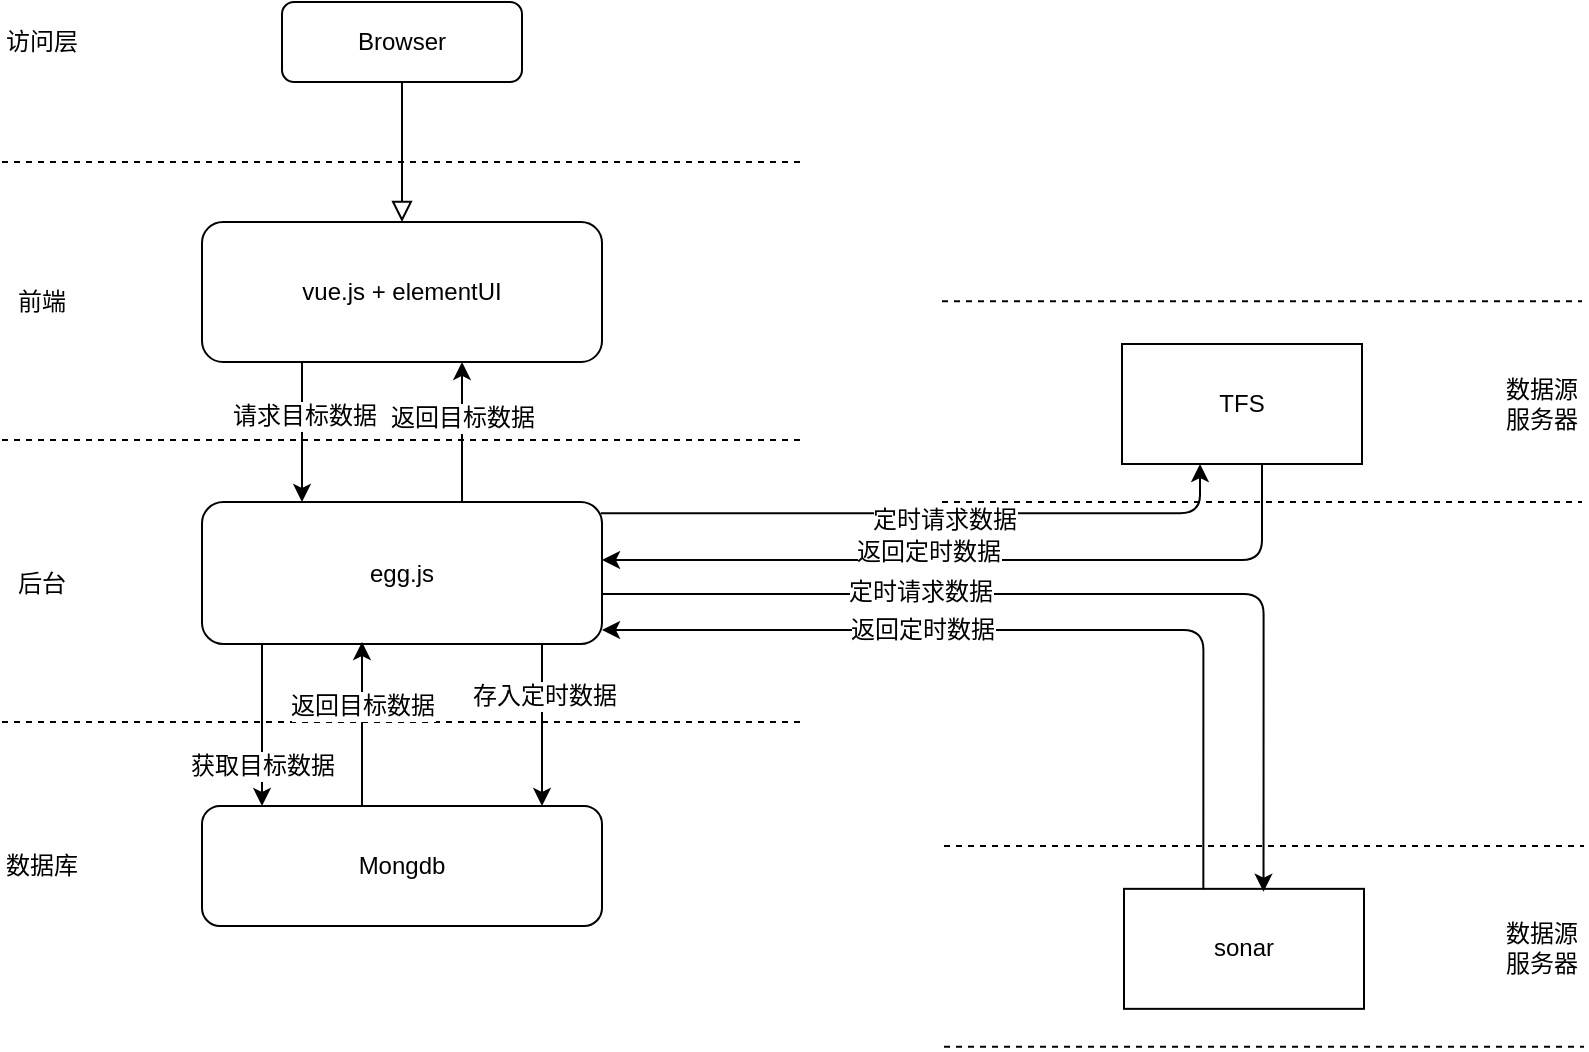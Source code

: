 <mxfile version="14.9.2" type="github">
  <diagram id="C5RBs43oDa-KdzZeNtuy" name="Page-1">
    <mxGraphModel dx="1185" dy="662" grid="1" gridSize="10" guides="1" tooltips="1" connect="1" arrows="1" fold="1" page="1" pageScale="1" pageWidth="827" pageHeight="1169" math="0" shadow="0">
      <root>
        <mxCell id="WIyWlLk6GJQsqaUBKTNV-0" />
        <mxCell id="WIyWlLk6GJQsqaUBKTNV-1" parent="WIyWlLk6GJQsqaUBKTNV-0" />
        <mxCell id="WIyWlLk6GJQsqaUBKTNV-2" value="" style="rounded=0;html=1;jettySize=auto;orthogonalLoop=1;fontSize=11;endArrow=block;endFill=0;endSize=8;strokeWidth=1;shadow=0;labelBackgroundColor=none;edgeStyle=orthogonalEdgeStyle;exitX=0.5;exitY=1;exitDx=0;exitDy=0;" parent="WIyWlLk6GJQsqaUBKTNV-1" source="WIyWlLk6GJQsqaUBKTNV-3" edge="1">
          <mxGeometry relative="1" as="geometry">
            <mxPoint x="250" y="210.0" as="sourcePoint" />
            <mxPoint x="250" y="290" as="targetPoint" />
          </mxGeometry>
        </mxCell>
        <mxCell id="WIyWlLk6GJQsqaUBKTNV-3" value="Browser" style="rounded=1;whiteSpace=wrap;html=1;fontSize=12;glass=0;strokeWidth=1;shadow=0;" parent="WIyWlLk6GJQsqaUBKTNV-1" vertex="1">
          <mxGeometry x="190" y="180" width="120" height="40" as="geometry" />
        </mxCell>
        <mxCell id="jq6u_ONpxDWR8st99hKC-2" value="" style="endArrow=classic;html=1;entryX=0.25;entryY=0;entryDx=0;entryDy=0;" edge="1" parent="WIyWlLk6GJQsqaUBKTNV-1" target="jq6u_ONpxDWR8st99hKC-4">
          <mxGeometry width="50" height="50" relative="1" as="geometry">
            <mxPoint x="200" y="360" as="sourcePoint" />
            <mxPoint x="250" y="430" as="targetPoint" />
          </mxGeometry>
        </mxCell>
        <mxCell id="jq6u_ONpxDWR8st99hKC-67" value="请求目标数据" style="edgeLabel;html=1;align=center;verticalAlign=middle;resizable=0;points=[];fontSize=12;" vertex="1" connectable="0" parent="jq6u_ONpxDWR8st99hKC-2">
          <mxGeometry x="-0.248" y="1" relative="1" as="geometry">
            <mxPoint as="offset" />
          </mxGeometry>
        </mxCell>
        <mxCell id="jq6u_ONpxDWR8st99hKC-3" value="vue.js + elementUI" style="rounded=1;whiteSpace=wrap;html=1;" vertex="1" parent="WIyWlLk6GJQsqaUBKTNV-1">
          <mxGeometry x="150" y="290" width="200" height="70" as="geometry" />
        </mxCell>
        <mxCell id="jq6u_ONpxDWR8st99hKC-4" value="egg.js" style="rounded=1;whiteSpace=wrap;html=1;" vertex="1" parent="WIyWlLk6GJQsqaUBKTNV-1">
          <mxGeometry x="150" y="430" width="200" height="71" as="geometry" />
        </mxCell>
        <mxCell id="jq6u_ONpxDWR8st99hKC-7" value="" style="endArrow=none;dashed=1;html=1;fontSize=12;" edge="1" parent="WIyWlLk6GJQsqaUBKTNV-1">
          <mxGeometry width="50" height="50" relative="1" as="geometry">
            <mxPoint x="50" y="260" as="sourcePoint" />
            <mxPoint x="450" y="260" as="targetPoint" />
          </mxGeometry>
        </mxCell>
        <mxCell id="jq6u_ONpxDWR8st99hKC-8" value="访问层" style="text;html=1;strokeColor=none;fillColor=none;align=center;verticalAlign=middle;whiteSpace=wrap;rounded=0;fontSize=12;" vertex="1" parent="WIyWlLk6GJQsqaUBKTNV-1">
          <mxGeometry x="50" y="190" width="40" height="20" as="geometry" />
        </mxCell>
        <mxCell id="jq6u_ONpxDWR8st99hKC-9" value="" style="endArrow=none;dashed=1;html=1;fontSize=12;" edge="1" parent="WIyWlLk6GJQsqaUBKTNV-1">
          <mxGeometry width="50" height="50" relative="1" as="geometry">
            <mxPoint x="50" y="399" as="sourcePoint" />
            <mxPoint x="450" y="399" as="targetPoint" />
          </mxGeometry>
        </mxCell>
        <mxCell id="jq6u_ONpxDWR8st99hKC-12" value="前端" style="text;html=1;strokeColor=none;fillColor=none;align=center;verticalAlign=middle;whiteSpace=wrap;rounded=0;fontSize=12;" vertex="1" parent="WIyWlLk6GJQsqaUBKTNV-1">
          <mxGeometry x="50" y="320" width="40" height="20" as="geometry" />
        </mxCell>
        <mxCell id="jq6u_ONpxDWR8st99hKC-13" value="后台" style="text;html=1;strokeColor=none;fillColor=none;align=center;verticalAlign=middle;whiteSpace=wrap;rounded=0;fontSize=12;" vertex="1" parent="WIyWlLk6GJQsqaUBKTNV-1">
          <mxGeometry x="50" y="461" width="40" height="20" as="geometry" />
        </mxCell>
        <mxCell id="jq6u_ONpxDWR8st99hKC-21" value="" style="endArrow=classic;html=1;exitX=0.5;exitY=1;exitDx=0;exitDy=0;entryX=0.5;entryY=0;entryDx=0;entryDy=0;" edge="1" parent="WIyWlLk6GJQsqaUBKTNV-1">
          <mxGeometry width="50" height="50" relative="1" as="geometry">
            <mxPoint x="180" y="501.0" as="sourcePoint" />
            <mxPoint x="180" y="582" as="targetPoint" />
          </mxGeometry>
        </mxCell>
        <mxCell id="jq6u_ONpxDWR8st99hKC-59" value="获取目标数据" style="edgeLabel;html=1;align=center;verticalAlign=middle;resizable=0;points=[];fontSize=12;" vertex="1" connectable="0" parent="jq6u_ONpxDWR8st99hKC-21">
          <mxGeometry x="0.51" relative="1" as="geometry">
            <mxPoint as="offset" />
          </mxGeometry>
        </mxCell>
        <mxCell id="jq6u_ONpxDWR8st99hKC-22" value="Mongdb" style="rounded=1;whiteSpace=wrap;html=1;" vertex="1" parent="WIyWlLk6GJQsqaUBKTNV-1">
          <mxGeometry x="150" y="582" width="200" height="60" as="geometry" />
        </mxCell>
        <mxCell id="jq6u_ONpxDWR8st99hKC-23" value="" style="endArrow=none;dashed=1;html=1;fontSize=12;" edge="1" parent="WIyWlLk6GJQsqaUBKTNV-1">
          <mxGeometry width="50" height="50" relative="1" as="geometry">
            <mxPoint x="50" y="540" as="sourcePoint" />
            <mxPoint x="450" y="540" as="targetPoint" />
          </mxGeometry>
        </mxCell>
        <mxCell id="jq6u_ONpxDWR8st99hKC-24" value="数据库" style="text;html=1;strokeColor=none;fillColor=none;align=center;verticalAlign=middle;whiteSpace=wrap;rounded=0;fontSize=12;" vertex="1" parent="WIyWlLk6GJQsqaUBKTNV-1">
          <mxGeometry x="50" y="602" width="40" height="20" as="geometry" />
        </mxCell>
        <mxCell id="jq6u_ONpxDWR8st99hKC-25" value="TFS" style="rounded=0;whiteSpace=wrap;html=1;fontSize=12;verticalAlign=middle;align=center;horizontal=1;" vertex="1" parent="WIyWlLk6GJQsqaUBKTNV-1">
          <mxGeometry x="610" y="351" width="120" height="60" as="geometry" />
        </mxCell>
        <mxCell id="jq6u_ONpxDWR8st99hKC-35" value="" style="endArrow=none;dashed=1;html=1;fontSize=12;" edge="1" parent="WIyWlLk6GJQsqaUBKTNV-1">
          <mxGeometry width="50" height="50" relative="1" as="geometry">
            <mxPoint x="520" y="329.58" as="sourcePoint" />
            <mxPoint x="840" y="329.58" as="targetPoint" />
          </mxGeometry>
        </mxCell>
        <mxCell id="jq6u_ONpxDWR8st99hKC-36" value="" style="endArrow=none;dashed=1;html=1;fontSize=12;" edge="1" parent="WIyWlLk6GJQsqaUBKTNV-1">
          <mxGeometry width="50" height="50" relative="1" as="geometry">
            <mxPoint x="520" y="430.0" as="sourcePoint" />
            <mxPoint x="840" y="430.0" as="targetPoint" />
          </mxGeometry>
        </mxCell>
        <mxCell id="jq6u_ONpxDWR8st99hKC-39" value="sonar" style="rounded=0;whiteSpace=wrap;html=1;fontSize=12;verticalAlign=middle;align=center;horizontal=1;" vertex="1" parent="WIyWlLk6GJQsqaUBKTNV-1">
          <mxGeometry x="611" y="623.42" width="120" height="60" as="geometry" />
        </mxCell>
        <mxCell id="jq6u_ONpxDWR8st99hKC-43" value="" style="endArrow=none;dashed=1;html=1;fontSize=12;" edge="1" parent="WIyWlLk6GJQsqaUBKTNV-1">
          <mxGeometry width="50" height="50" relative="1" as="geometry">
            <mxPoint x="521" y="602.0" as="sourcePoint" />
            <mxPoint x="841" y="602.0" as="targetPoint" />
          </mxGeometry>
        </mxCell>
        <mxCell id="jq6u_ONpxDWR8st99hKC-44" value="" style="endArrow=none;dashed=1;html=1;fontSize=12;" edge="1" parent="WIyWlLk6GJQsqaUBKTNV-1">
          <mxGeometry width="50" height="50" relative="1" as="geometry">
            <mxPoint x="521" y="702.42" as="sourcePoint" />
            <mxPoint x="841" y="702.42" as="targetPoint" />
          </mxGeometry>
        </mxCell>
        <mxCell id="jq6u_ONpxDWR8st99hKC-45" value="" style="edgeStyle=segmentEdgeStyle;endArrow=classic;html=1;fontSize=12;verticalAlign=middle;exitX=0.997;exitY=0.135;exitDx=0;exitDy=0;exitPerimeter=0;" edge="1" parent="WIyWlLk6GJQsqaUBKTNV-1">
          <mxGeometry width="50" height="50" relative="1" as="geometry">
            <mxPoint x="349.4" y="435.585" as="sourcePoint" />
            <mxPoint x="649" y="411" as="targetPoint" />
          </mxGeometry>
        </mxCell>
        <mxCell id="jq6u_ONpxDWR8st99hKC-46" value="定时请求数据" style="edgeLabel;html=1;align=center;verticalAlign=middle;resizable=0;points=[];fontSize=12;" vertex="1" connectable="0" parent="jq6u_ONpxDWR8st99hKC-45">
          <mxGeometry x="0.055" y="-3" relative="1" as="geometry">
            <mxPoint as="offset" />
          </mxGeometry>
        </mxCell>
        <mxCell id="jq6u_ONpxDWR8st99hKC-47" value="" style="edgeStyle=segmentEdgeStyle;endArrow=classic;html=1;fontSize=12;verticalAlign=middle;" edge="1" parent="WIyWlLk6GJQsqaUBKTNV-1" target="jq6u_ONpxDWR8st99hKC-4">
          <mxGeometry width="50" height="50" relative="1" as="geometry">
            <mxPoint x="680" y="411" as="sourcePoint" />
            <mxPoint x="352" y="459" as="targetPoint" />
            <Array as="points">
              <mxPoint x="680" y="459" />
            </Array>
          </mxGeometry>
        </mxCell>
        <mxCell id="jq6u_ONpxDWR8st99hKC-48" value="返回定时数据" style="edgeLabel;html=1;align=center;verticalAlign=middle;resizable=0;points=[];fontSize=12;" vertex="1" connectable="0" parent="jq6u_ONpxDWR8st99hKC-47">
          <mxGeometry x="0.137" y="-1" relative="1" as="geometry">
            <mxPoint y="-3" as="offset" />
          </mxGeometry>
        </mxCell>
        <mxCell id="jq6u_ONpxDWR8st99hKC-49" value="" style="edgeStyle=segmentEdgeStyle;endArrow=classic;html=1;fontSize=12;verticalAlign=middle;entryX=0.698;entryY=0.024;entryDx=0;entryDy=0;entryPerimeter=0;" edge="1" parent="WIyWlLk6GJQsqaUBKTNV-1">
          <mxGeometry width="50" height="50" relative="1" as="geometry">
            <mxPoint x="350" y="476" as="sourcePoint" />
            <mxPoint x="680.76" y="624.86" as="targetPoint" />
            <Array as="points">
              <mxPoint x="681" y="476" />
            </Array>
          </mxGeometry>
        </mxCell>
        <mxCell id="jq6u_ONpxDWR8st99hKC-51" value="定时请求数据" style="edgeLabel;html=1;align=center;verticalAlign=middle;resizable=0;points=[];fontSize=12;" vertex="1" connectable="0" parent="jq6u_ONpxDWR8st99hKC-49">
          <mxGeometry x="-0.336" y="1" relative="1" as="geometry">
            <mxPoint as="offset" />
          </mxGeometry>
        </mxCell>
        <mxCell id="jq6u_ONpxDWR8st99hKC-50" value="" style="edgeStyle=segmentEdgeStyle;endArrow=classic;html=1;fontSize=12;verticalAlign=middle;exitX=0.364;exitY=0.005;exitDx=0;exitDy=0;exitPerimeter=0;" edge="1" parent="WIyWlLk6GJQsqaUBKTNV-1">
          <mxGeometry width="50" height="50" relative="1" as="geometry">
            <mxPoint x="650.68" y="623.72" as="sourcePoint" />
            <mxPoint x="350" y="494" as="targetPoint" />
            <Array as="points">
              <mxPoint x="651" y="494" />
            </Array>
          </mxGeometry>
        </mxCell>
        <mxCell id="jq6u_ONpxDWR8st99hKC-66" value="返回定时数据" style="edgeLabel;html=1;align=center;verticalAlign=middle;resizable=0;points=[];fontSize=12;" vertex="1" connectable="0" parent="jq6u_ONpxDWR8st99hKC-50">
          <mxGeometry x="0.26" relative="1" as="geometry">
            <mxPoint as="offset" />
          </mxGeometry>
        </mxCell>
        <mxCell id="jq6u_ONpxDWR8st99hKC-53" value="" style="endArrow=classic;html=1;exitX=0.5;exitY=1;exitDx=0;exitDy=0;entryX=0.5;entryY=0;entryDx=0;entryDy=0;" edge="1" parent="WIyWlLk6GJQsqaUBKTNV-1">
          <mxGeometry width="50" height="50" relative="1" as="geometry">
            <mxPoint x="320" y="501" as="sourcePoint" />
            <mxPoint x="320" y="582" as="targetPoint" />
          </mxGeometry>
        </mxCell>
        <mxCell id="jq6u_ONpxDWR8st99hKC-56" value="存入定时数据" style="edgeLabel;html=1;align=center;verticalAlign=middle;resizable=0;points=[];fontSize=12;" vertex="1" connectable="0" parent="jq6u_ONpxDWR8st99hKC-53">
          <mxGeometry x="-0.374" y="1" relative="1" as="geometry">
            <mxPoint as="offset" />
          </mxGeometry>
        </mxCell>
        <mxCell id="jq6u_ONpxDWR8st99hKC-54" value="数据源服务器" style="text;html=1;strokeColor=none;fillColor=none;align=center;verticalAlign=middle;whiteSpace=wrap;rounded=0;fontSize=12;" vertex="1" parent="WIyWlLk6GJQsqaUBKTNV-1">
          <mxGeometry x="800" y="371" width="40" height="20" as="geometry" />
        </mxCell>
        <mxCell id="jq6u_ONpxDWR8st99hKC-55" value="" style="endArrow=classic;html=1;exitX=0.5;exitY=1;exitDx=0;exitDy=0;entryX=0.4;entryY=0.986;entryDx=0;entryDy=0;entryPerimeter=0;" edge="1" parent="WIyWlLk6GJQsqaUBKTNV-1" target="jq6u_ONpxDWR8st99hKC-4">
          <mxGeometry width="50" height="50" relative="1" as="geometry">
            <mxPoint x="230" y="582" as="sourcePoint" />
            <mxPoint x="230" y="663" as="targetPoint" />
          </mxGeometry>
        </mxCell>
        <mxCell id="jq6u_ONpxDWR8st99hKC-57" value="返回目标数据" style="edgeLabel;html=1;align=center;verticalAlign=middle;resizable=0;points=[];fontSize=12;" vertex="1" connectable="0" parent="jq6u_ONpxDWR8st99hKC-55">
          <mxGeometry x="0.215" relative="1" as="geometry">
            <mxPoint as="offset" />
          </mxGeometry>
        </mxCell>
        <mxCell id="jq6u_ONpxDWR8st99hKC-61" value="数据源服务器" style="text;html=1;strokeColor=none;fillColor=none;align=center;verticalAlign=middle;whiteSpace=wrap;rounded=0;fontSize=12;" vertex="1" parent="WIyWlLk6GJQsqaUBKTNV-1">
          <mxGeometry x="800" y="643.42" width="40" height="20" as="geometry" />
        </mxCell>
        <mxCell id="jq6u_ONpxDWR8st99hKC-62" value="" style="endArrow=classic;html=1;entryX=0.4;entryY=0.986;entryDx=0;entryDy=0;entryPerimeter=0;" edge="1" parent="WIyWlLk6GJQsqaUBKTNV-1">
          <mxGeometry width="50" height="50" relative="1" as="geometry">
            <mxPoint x="280" y="430" as="sourcePoint" />
            <mxPoint x="280" y="359.996" as="targetPoint" />
          </mxGeometry>
        </mxCell>
        <mxCell id="jq6u_ONpxDWR8st99hKC-63" value="返回目标数据" style="edgeLabel;html=1;align=center;verticalAlign=middle;resizable=0;points=[];fontSize=12;" vertex="1" connectable="0" parent="jq6u_ONpxDWR8st99hKC-62">
          <mxGeometry x="0.215" relative="1" as="geometry">
            <mxPoint as="offset" />
          </mxGeometry>
        </mxCell>
      </root>
    </mxGraphModel>
  </diagram>
</mxfile>
